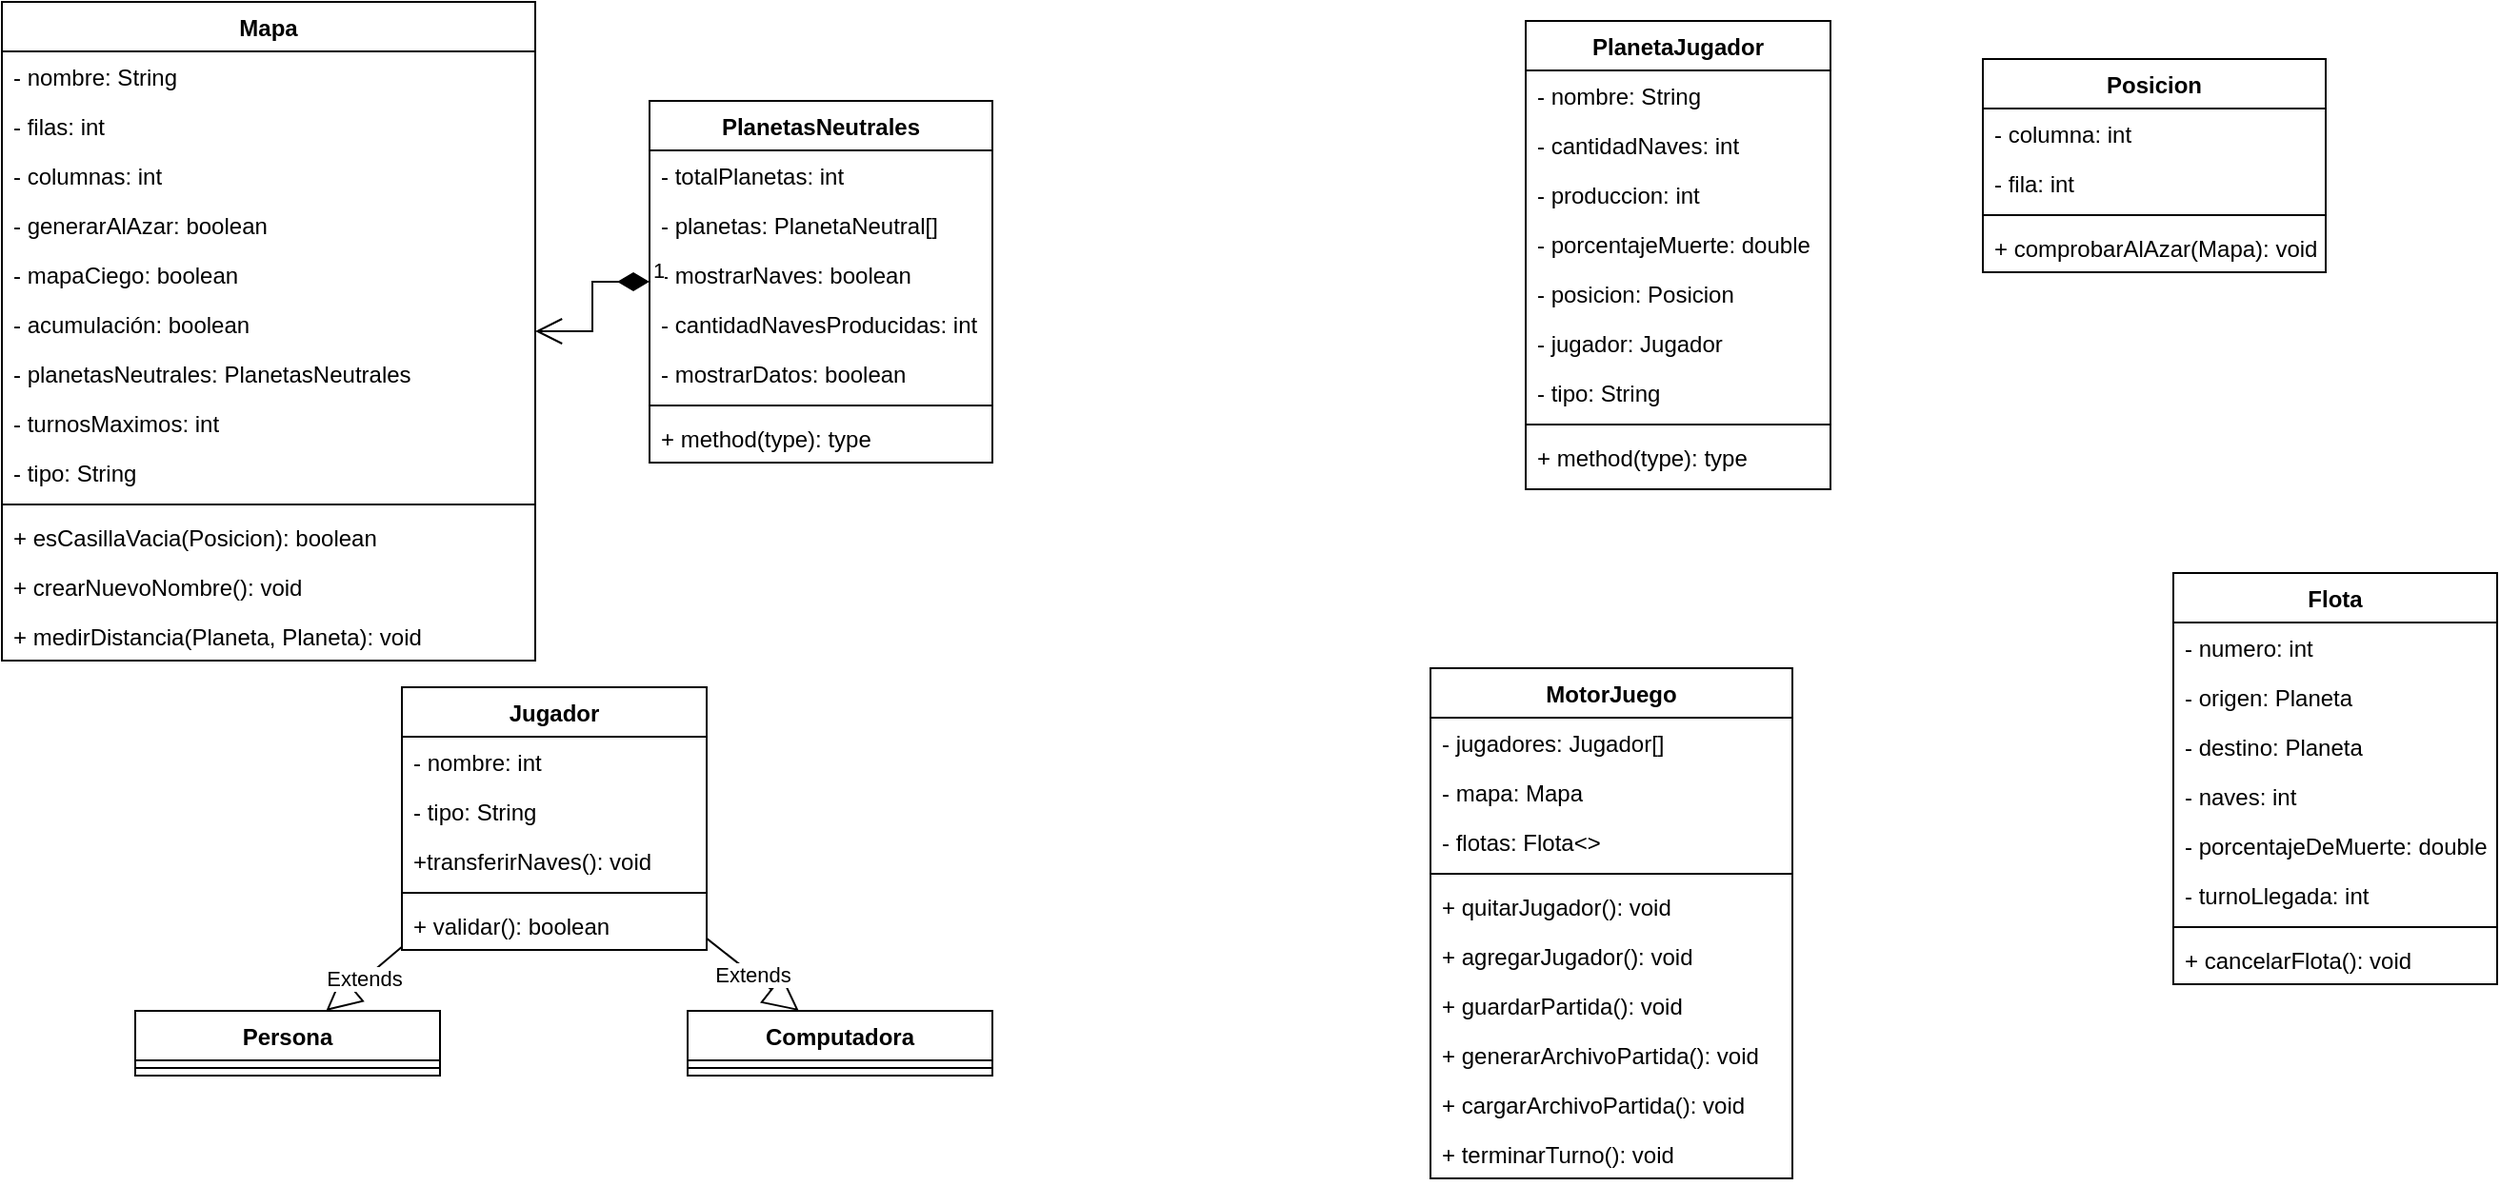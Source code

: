 <mxfile version="18.0.0" type="github">
  <diagram id="A1fgvLnJ-BCLrMDlNNDd" name="Page-1">
    <mxGraphModel dx="1055" dy="445" grid="1" gridSize="10" guides="1" tooltips="1" connect="1" arrows="1" fold="1" page="1" pageScale="1" pageWidth="1390" pageHeight="980" math="0" shadow="0">
      <root>
        <mxCell id="0" />
        <mxCell id="1" parent="0" />
        <mxCell id="dQ19adUMUCNx_IdPFrui-1" value="Mapa" style="swimlane;fontStyle=1;align=center;verticalAlign=top;childLayout=stackLayout;horizontal=1;startSize=26;horizontalStack=0;resizeParent=1;resizeParentMax=0;resizeLast=0;collapsible=1;marginBottom=0;" parent="1" vertex="1">
          <mxGeometry x="30" y="30" width="280" height="346" as="geometry" />
        </mxCell>
        <mxCell id="dQ19adUMUCNx_IdPFrui-2" value="- nombre: String" style="text;strokeColor=none;fillColor=none;align=left;verticalAlign=top;spacingLeft=4;spacingRight=4;overflow=hidden;rotatable=0;points=[[0,0.5],[1,0.5]];portConstraint=eastwest;" parent="dQ19adUMUCNx_IdPFrui-1" vertex="1">
          <mxGeometry y="26" width="280" height="26" as="geometry" />
        </mxCell>
        <mxCell id="dQ19adUMUCNx_IdPFrui-5" value="- filas: int" style="text;strokeColor=none;fillColor=none;align=left;verticalAlign=top;spacingLeft=4;spacingRight=4;overflow=hidden;rotatable=0;points=[[0,0.5],[1,0.5]];portConstraint=eastwest;" parent="dQ19adUMUCNx_IdPFrui-1" vertex="1">
          <mxGeometry y="52" width="280" height="26" as="geometry" />
        </mxCell>
        <mxCell id="dQ19adUMUCNx_IdPFrui-6" value="- columnas: int" style="text;strokeColor=none;fillColor=none;align=left;verticalAlign=top;spacingLeft=4;spacingRight=4;overflow=hidden;rotatable=0;points=[[0,0.5],[1,0.5]];portConstraint=eastwest;" parent="dQ19adUMUCNx_IdPFrui-1" vertex="1">
          <mxGeometry y="78" width="280" height="26" as="geometry" />
        </mxCell>
        <mxCell id="dQ19adUMUCNx_IdPFrui-7" value="- generarAlAzar: boolean" style="text;strokeColor=none;fillColor=none;align=left;verticalAlign=top;spacingLeft=4;spacingRight=4;overflow=hidden;rotatable=0;points=[[0,0.5],[1,0.5]];portConstraint=eastwest;" parent="dQ19adUMUCNx_IdPFrui-1" vertex="1">
          <mxGeometry y="104" width="280" height="26" as="geometry" />
        </mxCell>
        <mxCell id="dQ19adUMUCNx_IdPFrui-8" value="- mapaCiego: boolean" style="text;strokeColor=none;fillColor=none;align=left;verticalAlign=top;spacingLeft=4;spacingRight=4;overflow=hidden;rotatable=0;points=[[0,0.5],[1,0.5]];portConstraint=eastwest;" parent="dQ19adUMUCNx_IdPFrui-1" vertex="1">
          <mxGeometry y="130" width="280" height="26" as="geometry" />
        </mxCell>
        <mxCell id="dQ19adUMUCNx_IdPFrui-9" value="- acumulación: boolean" style="text;strokeColor=none;fillColor=none;align=left;verticalAlign=top;spacingLeft=4;spacingRight=4;overflow=hidden;rotatable=0;points=[[0,0.5],[1,0.5]];portConstraint=eastwest;" parent="dQ19adUMUCNx_IdPFrui-1" vertex="1">
          <mxGeometry y="156" width="280" height="26" as="geometry" />
        </mxCell>
        <mxCell id="dQ19adUMUCNx_IdPFrui-21" value="- planetasNeutrales: PlanetasNeutrales" style="text;strokeColor=none;fillColor=none;align=left;verticalAlign=top;spacingLeft=4;spacingRight=4;overflow=hidden;rotatable=0;points=[[0,0.5],[1,0.5]];portConstraint=eastwest;" parent="dQ19adUMUCNx_IdPFrui-1" vertex="1">
          <mxGeometry y="182" width="280" height="26" as="geometry" />
        </mxCell>
        <mxCell id="dQ19adUMUCNx_IdPFrui-22" value="- turnosMaximos: int" style="text;strokeColor=none;fillColor=none;align=left;verticalAlign=top;spacingLeft=4;spacingRight=4;overflow=hidden;rotatable=0;points=[[0,0.5],[1,0.5]];portConstraint=eastwest;" parent="dQ19adUMUCNx_IdPFrui-1" vertex="1">
          <mxGeometry y="208" width="280" height="26" as="geometry" />
        </mxCell>
        <mxCell id="dQ19adUMUCNx_IdPFrui-23" value="- tipo: String" style="text;strokeColor=none;fillColor=none;align=left;verticalAlign=top;spacingLeft=4;spacingRight=4;overflow=hidden;rotatable=0;points=[[0,0.5],[1,0.5]];portConstraint=eastwest;" parent="dQ19adUMUCNx_IdPFrui-1" vertex="1">
          <mxGeometry y="234" width="280" height="26" as="geometry" />
        </mxCell>
        <mxCell id="dQ19adUMUCNx_IdPFrui-3" value="" style="line;strokeWidth=1;fillColor=none;align=left;verticalAlign=middle;spacingTop=-1;spacingLeft=3;spacingRight=3;rotatable=0;labelPosition=right;points=[];portConstraint=eastwest;" parent="dQ19adUMUCNx_IdPFrui-1" vertex="1">
          <mxGeometry y="260" width="280" height="8" as="geometry" />
        </mxCell>
        <mxCell id="yQkNkGCC4XKF3FFboB3K-19" value="+ esCasillaVacia(Posicion): boolean" style="text;strokeColor=none;fillColor=none;align=left;verticalAlign=top;spacingLeft=4;spacingRight=4;overflow=hidden;rotatable=0;points=[[0,0.5],[1,0.5]];portConstraint=eastwest;" vertex="1" parent="dQ19adUMUCNx_IdPFrui-1">
          <mxGeometry y="268" width="280" height="26" as="geometry" />
        </mxCell>
        <mxCell id="yQkNkGCC4XKF3FFboB3K-26" value="+ crearNuevoNombre(): void" style="text;strokeColor=none;fillColor=none;align=left;verticalAlign=top;spacingLeft=4;spacingRight=4;overflow=hidden;rotatable=0;points=[[0,0.5],[1,0.5]];portConstraint=eastwest;" vertex="1" parent="dQ19adUMUCNx_IdPFrui-1">
          <mxGeometry y="294" width="280" height="26" as="geometry" />
        </mxCell>
        <mxCell id="dQ19adUMUCNx_IdPFrui-4" value="+ medirDistancia(Planeta, Planeta): void" style="text;strokeColor=none;fillColor=none;align=left;verticalAlign=top;spacingLeft=4;spacingRight=4;overflow=hidden;rotatable=0;points=[[0,0.5],[1,0.5]];portConstraint=eastwest;" parent="dQ19adUMUCNx_IdPFrui-1" vertex="1">
          <mxGeometry y="320" width="280" height="26" as="geometry" />
        </mxCell>
        <mxCell id="dQ19adUMUCNx_IdPFrui-15" value="PlanetasNeutrales" style="swimlane;fontStyle=1;align=center;verticalAlign=top;childLayout=stackLayout;horizontal=1;startSize=26;horizontalStack=0;resizeParent=1;resizeParentMax=0;resizeLast=0;collapsible=1;marginBottom=0;" parent="1" vertex="1">
          <mxGeometry x="370" y="82" width="180" height="190" as="geometry" />
        </mxCell>
        <mxCell id="dQ19adUMUCNx_IdPFrui-10" value="- totalPlanetas: int" style="text;strokeColor=none;fillColor=none;align=left;verticalAlign=top;spacingLeft=4;spacingRight=4;overflow=hidden;rotatable=0;points=[[0,0.5],[1,0.5]];portConstraint=eastwest;" parent="dQ19adUMUCNx_IdPFrui-15" vertex="1">
          <mxGeometry y="26" width="180" height="26" as="geometry" />
        </mxCell>
        <mxCell id="dQ19adUMUCNx_IdPFrui-11" value="- planetas: PlanetaNeutral[]" style="text;strokeColor=none;fillColor=none;align=left;verticalAlign=top;spacingLeft=4;spacingRight=4;overflow=hidden;rotatable=0;points=[[0,0.5],[1,0.5]];portConstraint=eastwest;" parent="dQ19adUMUCNx_IdPFrui-15" vertex="1">
          <mxGeometry y="52" width="180" height="26" as="geometry" />
        </mxCell>
        <mxCell id="dQ19adUMUCNx_IdPFrui-12" value="- mostrarNaves: boolean" style="text;strokeColor=none;fillColor=none;align=left;verticalAlign=top;spacingLeft=4;spacingRight=4;overflow=hidden;rotatable=0;points=[[0,0.5],[1,0.5]];portConstraint=eastwest;" parent="dQ19adUMUCNx_IdPFrui-15" vertex="1">
          <mxGeometry y="78" width="180" height="26" as="geometry" />
        </mxCell>
        <mxCell id="dQ19adUMUCNx_IdPFrui-14" value="- cantidadNavesProducidas: int" style="text;strokeColor=none;fillColor=none;align=left;verticalAlign=top;spacingLeft=4;spacingRight=4;overflow=hidden;rotatable=0;points=[[0,0.5],[1,0.5]];portConstraint=eastwest;" parent="dQ19adUMUCNx_IdPFrui-15" vertex="1">
          <mxGeometry y="104" width="180" height="26" as="geometry" />
        </mxCell>
        <mxCell id="dQ19adUMUCNx_IdPFrui-13" value="- mostrarDatos: boolean" style="text;strokeColor=none;fillColor=none;align=left;verticalAlign=top;spacingLeft=4;spacingRight=4;overflow=hidden;rotatable=0;points=[[0,0.5],[1,0.5]];portConstraint=eastwest;" parent="dQ19adUMUCNx_IdPFrui-15" vertex="1">
          <mxGeometry y="130" width="180" height="26" as="geometry" />
        </mxCell>
        <mxCell id="dQ19adUMUCNx_IdPFrui-17" value="" style="line;strokeWidth=1;fillColor=none;align=left;verticalAlign=middle;spacingTop=-1;spacingLeft=3;spacingRight=3;rotatable=0;labelPosition=right;points=[];portConstraint=eastwest;" parent="dQ19adUMUCNx_IdPFrui-15" vertex="1">
          <mxGeometry y="156" width="180" height="8" as="geometry" />
        </mxCell>
        <mxCell id="dQ19adUMUCNx_IdPFrui-18" value="+ method(type): type" style="text;strokeColor=none;fillColor=none;align=left;verticalAlign=top;spacingLeft=4;spacingRight=4;overflow=hidden;rotatable=0;points=[[0,0.5],[1,0.5]];portConstraint=eastwest;" parent="dQ19adUMUCNx_IdPFrui-15" vertex="1">
          <mxGeometry y="164" width="180" height="26" as="geometry" />
        </mxCell>
        <mxCell id="dQ19adUMUCNx_IdPFrui-24" value="1" style="endArrow=open;html=1;endSize=12;startArrow=diamondThin;startSize=14;startFill=1;edgeStyle=orthogonalEdgeStyle;align=left;verticalAlign=bottom;rounded=0;" parent="1" source="dQ19adUMUCNx_IdPFrui-15" target="dQ19adUMUCNx_IdPFrui-1" edge="1">
          <mxGeometry x="-1" y="3" relative="1" as="geometry">
            <mxPoint x="360" y="120" as="sourcePoint" />
            <mxPoint x="370" y="230" as="targetPoint" />
          </mxGeometry>
        </mxCell>
        <mxCell id="dQ19adUMUCNx_IdPFrui-25" value="Jugador" style="swimlane;fontStyle=1;align=center;verticalAlign=top;childLayout=stackLayout;horizontal=1;startSize=26;horizontalStack=0;resizeParent=1;resizeParentMax=0;resizeLast=0;collapsible=1;marginBottom=0;" parent="1" vertex="1">
          <mxGeometry x="240" y="390" width="160" height="138" as="geometry" />
        </mxCell>
        <mxCell id="dQ19adUMUCNx_IdPFrui-26" value="- nombre: int" style="text;strokeColor=none;fillColor=none;align=left;verticalAlign=top;spacingLeft=4;spacingRight=4;overflow=hidden;rotatable=0;points=[[0,0.5],[1,0.5]];portConstraint=eastwest;" parent="dQ19adUMUCNx_IdPFrui-25" vertex="1">
          <mxGeometry y="26" width="160" height="26" as="geometry" />
        </mxCell>
        <mxCell id="yQkNkGCC4XKF3FFboB3K-20" value="- tipo: String" style="text;strokeColor=none;fillColor=none;align=left;verticalAlign=top;spacingLeft=4;spacingRight=4;overflow=hidden;rotatable=0;points=[[0,0.5],[1,0.5]];portConstraint=eastwest;" vertex="1" parent="dQ19adUMUCNx_IdPFrui-25">
          <mxGeometry y="52" width="160" height="26" as="geometry" />
        </mxCell>
        <mxCell id="yQkNkGCC4XKF3FFboB3K-42" value="+transferirNaves(): void" style="text;strokeColor=none;fillColor=none;align=left;verticalAlign=top;spacingLeft=4;spacingRight=4;overflow=hidden;rotatable=0;points=[[0,0.5],[1,0.5]];portConstraint=eastwest;" vertex="1" parent="dQ19adUMUCNx_IdPFrui-25">
          <mxGeometry y="78" width="160" height="26" as="geometry" />
        </mxCell>
        <mxCell id="dQ19adUMUCNx_IdPFrui-27" value="" style="line;strokeWidth=1;fillColor=none;align=left;verticalAlign=middle;spacingTop=-1;spacingLeft=3;spacingRight=3;rotatable=0;labelPosition=right;points=[];portConstraint=eastwest;" parent="dQ19adUMUCNx_IdPFrui-25" vertex="1">
          <mxGeometry y="104" width="160" height="8" as="geometry" />
        </mxCell>
        <mxCell id="dQ19adUMUCNx_IdPFrui-28" value="+ validar(): boolean" style="text;strokeColor=none;fillColor=none;align=left;verticalAlign=top;spacingLeft=4;spacingRight=4;overflow=hidden;rotatable=0;points=[[0,0.5],[1,0.5]];portConstraint=eastwest;" parent="dQ19adUMUCNx_IdPFrui-25" vertex="1">
          <mxGeometry y="112" width="160" height="26" as="geometry" />
        </mxCell>
        <mxCell id="dQ19adUMUCNx_IdPFrui-29" value="PlanetaJugador" style="swimlane;fontStyle=1;align=center;verticalAlign=top;childLayout=stackLayout;horizontal=1;startSize=26;horizontalStack=0;resizeParent=1;resizeParentMax=0;resizeLast=0;collapsible=1;marginBottom=0;" parent="1" vertex="1">
          <mxGeometry x="830" y="40" width="160" height="246" as="geometry" />
        </mxCell>
        <mxCell id="dQ19adUMUCNx_IdPFrui-30" value="- nombre: String" style="text;strokeColor=none;fillColor=none;align=left;verticalAlign=top;spacingLeft=4;spacingRight=4;overflow=hidden;rotatable=0;points=[[0,0.5],[1,0.5]];portConstraint=eastwest;" parent="dQ19adUMUCNx_IdPFrui-29" vertex="1">
          <mxGeometry y="26" width="160" height="26" as="geometry" />
        </mxCell>
        <mxCell id="dQ19adUMUCNx_IdPFrui-33" value="- cantidadNaves: int" style="text;strokeColor=none;fillColor=none;align=left;verticalAlign=top;spacingLeft=4;spacingRight=4;overflow=hidden;rotatable=0;points=[[0,0.5],[1,0.5]];portConstraint=eastwest;" parent="dQ19adUMUCNx_IdPFrui-29" vertex="1">
          <mxGeometry y="52" width="160" height="26" as="geometry" />
        </mxCell>
        <mxCell id="dQ19adUMUCNx_IdPFrui-34" value="- produccion: int" style="text;strokeColor=none;fillColor=none;align=left;verticalAlign=top;spacingLeft=4;spacingRight=4;overflow=hidden;rotatable=0;points=[[0,0.5],[1,0.5]];portConstraint=eastwest;" parent="dQ19adUMUCNx_IdPFrui-29" vertex="1">
          <mxGeometry y="78" width="160" height="26" as="geometry" />
        </mxCell>
        <mxCell id="dQ19adUMUCNx_IdPFrui-35" value="- porcentajeMuerte: double" style="text;strokeColor=none;fillColor=none;align=left;verticalAlign=top;spacingLeft=4;spacingRight=4;overflow=hidden;rotatable=0;points=[[0,0.5],[1,0.5]];portConstraint=eastwest;" parent="dQ19adUMUCNx_IdPFrui-29" vertex="1">
          <mxGeometry y="104" width="160" height="26" as="geometry" />
        </mxCell>
        <mxCell id="dQ19adUMUCNx_IdPFrui-36" value="- posicion: Posicion" style="text;strokeColor=none;fillColor=none;align=left;verticalAlign=top;spacingLeft=4;spacingRight=4;overflow=hidden;rotatable=0;points=[[0,0.5],[1,0.5]];portConstraint=eastwest;" parent="dQ19adUMUCNx_IdPFrui-29" vertex="1">
          <mxGeometry y="130" width="160" height="26" as="geometry" />
        </mxCell>
        <mxCell id="dQ19adUMUCNx_IdPFrui-44" value="- jugador: Jugador" style="text;strokeColor=none;fillColor=none;align=left;verticalAlign=top;spacingLeft=4;spacingRight=4;overflow=hidden;rotatable=0;points=[[0,0.5],[1,0.5]];portConstraint=eastwest;" parent="dQ19adUMUCNx_IdPFrui-29" vertex="1">
          <mxGeometry y="156" width="160" height="26" as="geometry" />
        </mxCell>
        <mxCell id="dQ19adUMUCNx_IdPFrui-46" value="- tipo: String" style="text;strokeColor=none;fillColor=none;align=left;verticalAlign=top;spacingLeft=4;spacingRight=4;overflow=hidden;rotatable=0;points=[[0,0.5],[1,0.5]];portConstraint=eastwest;" parent="dQ19adUMUCNx_IdPFrui-29" vertex="1">
          <mxGeometry y="182" width="160" height="26" as="geometry" />
        </mxCell>
        <mxCell id="dQ19adUMUCNx_IdPFrui-31" value="" style="line;strokeWidth=1;fillColor=none;align=left;verticalAlign=middle;spacingTop=-1;spacingLeft=3;spacingRight=3;rotatable=0;labelPosition=right;points=[];portConstraint=eastwest;" parent="dQ19adUMUCNx_IdPFrui-29" vertex="1">
          <mxGeometry y="208" width="160" height="8" as="geometry" />
        </mxCell>
        <mxCell id="dQ19adUMUCNx_IdPFrui-32" value="+ method(type): type" style="text;strokeColor=none;fillColor=none;align=left;verticalAlign=top;spacingLeft=4;spacingRight=4;overflow=hidden;rotatable=0;points=[[0,0.5],[1,0.5]];portConstraint=eastwest;" parent="dQ19adUMUCNx_IdPFrui-29" vertex="1">
          <mxGeometry y="216" width="160" height="30" as="geometry" />
        </mxCell>
        <mxCell id="dQ19adUMUCNx_IdPFrui-37" value="Posicion" style="swimlane;fontStyle=1;align=center;verticalAlign=top;childLayout=stackLayout;horizontal=1;startSize=26;horizontalStack=0;resizeParent=1;resizeParentMax=0;resizeLast=0;collapsible=1;marginBottom=0;" parent="1" vertex="1">
          <mxGeometry x="1070" y="60" width="180" height="112" as="geometry" />
        </mxCell>
        <mxCell id="dQ19adUMUCNx_IdPFrui-38" value="- columna: int" style="text;strokeColor=none;fillColor=none;align=left;verticalAlign=top;spacingLeft=4;spacingRight=4;overflow=hidden;rotatable=0;points=[[0,0.5],[1,0.5]];portConstraint=eastwest;" parent="dQ19adUMUCNx_IdPFrui-37" vertex="1">
          <mxGeometry y="26" width="180" height="26" as="geometry" />
        </mxCell>
        <mxCell id="dQ19adUMUCNx_IdPFrui-41" value="- fila: int" style="text;strokeColor=none;fillColor=none;align=left;verticalAlign=top;spacingLeft=4;spacingRight=4;overflow=hidden;rotatable=0;points=[[0,0.5],[1,0.5]];portConstraint=eastwest;" parent="dQ19adUMUCNx_IdPFrui-37" vertex="1">
          <mxGeometry y="52" width="180" height="26" as="geometry" />
        </mxCell>
        <mxCell id="dQ19adUMUCNx_IdPFrui-39" value="" style="line;strokeWidth=1;fillColor=none;align=left;verticalAlign=middle;spacingTop=-1;spacingLeft=3;spacingRight=3;rotatable=0;labelPosition=right;points=[];portConstraint=eastwest;" parent="dQ19adUMUCNx_IdPFrui-37" vertex="1">
          <mxGeometry y="78" width="180" height="8" as="geometry" />
        </mxCell>
        <mxCell id="dQ19adUMUCNx_IdPFrui-40" value="+ comprobarAlAzar(Mapa): void" style="text;strokeColor=none;fillColor=none;align=left;verticalAlign=top;spacingLeft=4;spacingRight=4;overflow=hidden;rotatable=0;points=[[0,0.5],[1,0.5]];portConstraint=eastwest;" parent="dQ19adUMUCNx_IdPFrui-37" vertex="1">
          <mxGeometry y="86" width="180" height="26" as="geometry" />
        </mxCell>
        <mxCell id="yQkNkGCC4XKF3FFboB3K-1" value="Computadora" style="swimlane;fontStyle=1;align=center;verticalAlign=top;childLayout=stackLayout;horizontal=1;startSize=26;horizontalStack=0;resizeParent=1;resizeParentMax=0;resizeLast=0;collapsible=1;marginBottom=0;" vertex="1" parent="1">
          <mxGeometry x="390" y="560" width="160" height="34" as="geometry" />
        </mxCell>
        <mxCell id="yQkNkGCC4XKF3FFboB3K-3" value="" style="line;strokeWidth=1;fillColor=none;align=left;verticalAlign=middle;spacingTop=-1;spacingLeft=3;spacingRight=3;rotatable=0;labelPosition=right;points=[];portConstraint=eastwest;" vertex="1" parent="yQkNkGCC4XKF3FFboB3K-1">
          <mxGeometry y="26" width="160" height="8" as="geometry" />
        </mxCell>
        <mxCell id="yQkNkGCC4XKF3FFboB3K-7" value="Persona" style="swimlane;fontStyle=1;align=center;verticalAlign=top;childLayout=stackLayout;horizontal=1;startSize=26;horizontalStack=0;resizeParent=1;resizeParentMax=0;resizeLast=0;collapsible=1;marginBottom=0;" vertex="1" parent="1">
          <mxGeometry x="100" y="560" width="160" height="34" as="geometry" />
        </mxCell>
        <mxCell id="yQkNkGCC4XKF3FFboB3K-9" value="" style="line;strokeWidth=1;fillColor=none;align=left;verticalAlign=middle;spacingTop=-1;spacingLeft=3;spacingRight=3;rotatable=0;labelPosition=right;points=[];portConstraint=eastwest;" vertex="1" parent="yQkNkGCC4XKF3FFboB3K-7">
          <mxGeometry y="26" width="160" height="8" as="geometry" />
        </mxCell>
        <mxCell id="yQkNkGCC4XKF3FFboB3K-11" value="Extends" style="endArrow=block;endSize=16;endFill=0;html=1;rounded=0;" edge="1" parent="1" source="dQ19adUMUCNx_IdPFrui-25" target="yQkNkGCC4XKF3FFboB3K-1">
          <mxGeometry width="160" relative="1" as="geometry">
            <mxPoint x="640" y="590" as="sourcePoint" />
            <mxPoint x="800" y="590" as="targetPoint" />
          </mxGeometry>
        </mxCell>
        <mxCell id="yQkNkGCC4XKF3FFboB3K-12" value="Extends" style="endArrow=block;endSize=16;endFill=0;html=1;rounded=0;" edge="1" parent="1" source="dQ19adUMUCNx_IdPFrui-25" target="yQkNkGCC4XKF3FFboB3K-7">
          <mxGeometry width="160" relative="1" as="geometry">
            <mxPoint x="378.059" y="486" as="sourcePoint" />
            <mxPoint x="471.941" y="570" as="targetPoint" />
          </mxGeometry>
        </mxCell>
        <mxCell id="yQkNkGCC4XKF3FFboB3K-13" value="MotorJuego" style="swimlane;fontStyle=1;align=center;verticalAlign=top;childLayout=stackLayout;horizontal=1;startSize=26;horizontalStack=0;resizeParent=1;resizeParentMax=0;resizeLast=0;collapsible=1;marginBottom=0;" vertex="1" parent="1">
          <mxGeometry x="780" y="380" width="190" height="268" as="geometry" />
        </mxCell>
        <mxCell id="yQkNkGCC4XKF3FFboB3K-16" value="- jugadores: Jugador[]" style="text;strokeColor=none;fillColor=none;align=left;verticalAlign=top;spacingLeft=4;spacingRight=4;overflow=hidden;rotatable=0;points=[[0,0.5],[1,0.5]];portConstraint=eastwest;" vertex="1" parent="yQkNkGCC4XKF3FFboB3K-13">
          <mxGeometry y="26" width="190" height="26" as="geometry" />
        </mxCell>
        <mxCell id="yQkNkGCC4XKF3FFboB3K-31" value="- mapa: Mapa" style="text;strokeColor=none;fillColor=none;align=left;verticalAlign=top;spacingLeft=4;spacingRight=4;overflow=hidden;rotatable=0;points=[[0,0.5],[1,0.5]];portConstraint=eastwest;" vertex="1" parent="yQkNkGCC4XKF3FFboB3K-13">
          <mxGeometry y="52" width="190" height="26" as="geometry" />
        </mxCell>
        <mxCell id="yQkNkGCC4XKF3FFboB3K-37" value="- flotas: Flota&lt;&gt;" style="text;strokeColor=none;fillColor=none;align=left;verticalAlign=top;spacingLeft=4;spacingRight=4;overflow=hidden;rotatable=0;points=[[0,0.5],[1,0.5]];portConstraint=eastwest;" vertex="1" parent="yQkNkGCC4XKF3FFboB3K-13">
          <mxGeometry y="78" width="190" height="26" as="geometry" />
        </mxCell>
        <mxCell id="yQkNkGCC4XKF3FFboB3K-15" value="" style="line;strokeWidth=1;fillColor=none;align=left;verticalAlign=middle;spacingTop=-1;spacingLeft=3;spacingRight=3;rotatable=0;labelPosition=right;points=[];portConstraint=eastwest;" vertex="1" parent="yQkNkGCC4XKF3FFboB3K-13">
          <mxGeometry y="104" width="190" height="8" as="geometry" />
        </mxCell>
        <mxCell id="yQkNkGCC4XKF3FFboB3K-17" value="+ quitarJugador(): void" style="text;strokeColor=none;fillColor=none;align=left;verticalAlign=top;spacingLeft=4;spacingRight=4;overflow=hidden;rotatable=0;points=[[0,0.5],[1,0.5]];portConstraint=eastwest;" vertex="1" parent="yQkNkGCC4XKF3FFboB3K-13">
          <mxGeometry y="112" width="190" height="26" as="geometry" />
        </mxCell>
        <mxCell id="yQkNkGCC4XKF3FFboB3K-21" value="+ agregarJugador(): void" style="text;strokeColor=none;fillColor=none;align=left;verticalAlign=top;spacingLeft=4;spacingRight=4;overflow=hidden;rotatable=0;points=[[0,0.5],[1,0.5]];portConstraint=eastwest;" vertex="1" parent="yQkNkGCC4XKF3FFboB3K-13">
          <mxGeometry y="138" width="190" height="26" as="geometry" />
        </mxCell>
        <mxCell id="yQkNkGCC4XKF3FFboB3K-22" value="+ guardarPartida(): void" style="text;strokeColor=none;fillColor=none;align=left;verticalAlign=top;spacingLeft=4;spacingRight=4;overflow=hidden;rotatable=0;points=[[0,0.5],[1,0.5]];portConstraint=eastwest;" vertex="1" parent="yQkNkGCC4XKF3FFboB3K-13">
          <mxGeometry y="164" width="190" height="26" as="geometry" />
        </mxCell>
        <mxCell id="yQkNkGCC4XKF3FFboB3K-23" value="+ generarArchivoPartida(): void" style="text;strokeColor=none;fillColor=none;align=left;verticalAlign=top;spacingLeft=4;spacingRight=4;overflow=hidden;rotatable=0;points=[[0,0.5],[1,0.5]];portConstraint=eastwest;" vertex="1" parent="yQkNkGCC4XKF3FFboB3K-13">
          <mxGeometry y="190" width="190" height="26" as="geometry" />
        </mxCell>
        <mxCell id="yQkNkGCC4XKF3FFboB3K-24" value="+ cargarArchivoPartida(): void" style="text;strokeColor=none;fillColor=none;align=left;verticalAlign=top;spacingLeft=4;spacingRight=4;overflow=hidden;rotatable=0;points=[[0,0.5],[1,0.5]];portConstraint=eastwest;" vertex="1" parent="yQkNkGCC4XKF3FFboB3K-13">
          <mxGeometry y="216" width="190" height="26" as="geometry" />
        </mxCell>
        <mxCell id="yQkNkGCC4XKF3FFboB3K-40" value="+ terminarTurno(): void" style="text;strokeColor=none;fillColor=none;align=left;verticalAlign=top;spacingLeft=4;spacingRight=4;overflow=hidden;rotatable=0;points=[[0,0.5],[1,0.5]];portConstraint=eastwest;" vertex="1" parent="yQkNkGCC4XKF3FFboB3K-13">
          <mxGeometry y="242" width="190" height="26" as="geometry" />
        </mxCell>
        <mxCell id="yQkNkGCC4XKF3FFboB3K-27" value="Flota" style="swimlane;fontStyle=1;align=center;verticalAlign=top;childLayout=stackLayout;horizontal=1;startSize=26;horizontalStack=0;resizeParent=1;resizeParentMax=0;resizeLast=0;collapsible=1;marginBottom=0;" vertex="1" parent="1">
          <mxGeometry x="1170" y="330" width="170" height="216" as="geometry" />
        </mxCell>
        <mxCell id="yQkNkGCC4XKF3FFboB3K-28" value="- numero: int" style="text;strokeColor=none;fillColor=none;align=left;verticalAlign=top;spacingLeft=4;spacingRight=4;overflow=hidden;rotatable=0;points=[[0,0.5],[1,0.5]];portConstraint=eastwest;" vertex="1" parent="yQkNkGCC4XKF3FFboB3K-27">
          <mxGeometry y="26" width="170" height="26" as="geometry" />
        </mxCell>
        <mxCell id="yQkNkGCC4XKF3FFboB3K-32" value="- origen: Planeta" style="text;strokeColor=none;fillColor=none;align=left;verticalAlign=top;spacingLeft=4;spacingRight=4;overflow=hidden;rotatable=0;points=[[0,0.5],[1,0.5]];portConstraint=eastwest;" vertex="1" parent="yQkNkGCC4XKF3FFboB3K-27">
          <mxGeometry y="52" width="170" height="26" as="geometry" />
        </mxCell>
        <mxCell id="yQkNkGCC4XKF3FFboB3K-33" value="- destino: Planeta" style="text;strokeColor=none;fillColor=none;align=left;verticalAlign=top;spacingLeft=4;spacingRight=4;overflow=hidden;rotatable=0;points=[[0,0.5],[1,0.5]];portConstraint=eastwest;" vertex="1" parent="yQkNkGCC4XKF3FFboB3K-27">
          <mxGeometry y="78" width="170" height="26" as="geometry" />
        </mxCell>
        <mxCell id="yQkNkGCC4XKF3FFboB3K-34" value="- naves: int" style="text;strokeColor=none;fillColor=none;align=left;verticalAlign=top;spacingLeft=4;spacingRight=4;overflow=hidden;rotatable=0;points=[[0,0.5],[1,0.5]];portConstraint=eastwest;" vertex="1" parent="yQkNkGCC4XKF3FFboB3K-27">
          <mxGeometry y="104" width="170" height="26" as="geometry" />
        </mxCell>
        <mxCell id="yQkNkGCC4XKF3FFboB3K-35" value="- porcentajeDeMuerte: double" style="text;strokeColor=none;fillColor=none;align=left;verticalAlign=top;spacingLeft=4;spacingRight=4;overflow=hidden;rotatable=0;points=[[0,0.5],[1,0.5]];portConstraint=eastwest;" vertex="1" parent="yQkNkGCC4XKF3FFboB3K-27">
          <mxGeometry y="130" width="170" height="26" as="geometry" />
        </mxCell>
        <mxCell id="yQkNkGCC4XKF3FFboB3K-36" value="- turnoLlegada: int" style="text;strokeColor=none;fillColor=none;align=left;verticalAlign=top;spacingLeft=4;spacingRight=4;overflow=hidden;rotatable=0;points=[[0,0.5],[1,0.5]];portConstraint=eastwest;" vertex="1" parent="yQkNkGCC4XKF3FFboB3K-27">
          <mxGeometry y="156" width="170" height="26" as="geometry" />
        </mxCell>
        <mxCell id="yQkNkGCC4XKF3FFboB3K-29" value="" style="line;strokeWidth=1;fillColor=none;align=left;verticalAlign=middle;spacingTop=-1;spacingLeft=3;spacingRight=3;rotatable=0;labelPosition=right;points=[];portConstraint=eastwest;" vertex="1" parent="yQkNkGCC4XKF3FFboB3K-27">
          <mxGeometry y="182" width="170" height="8" as="geometry" />
        </mxCell>
        <mxCell id="yQkNkGCC4XKF3FFboB3K-39" value="+ cancelarFlota(): void" style="text;strokeColor=none;fillColor=none;align=left;verticalAlign=top;spacingLeft=4;spacingRight=4;overflow=hidden;rotatable=0;points=[[0,0.5],[1,0.5]];portConstraint=eastwest;" vertex="1" parent="yQkNkGCC4XKF3FFboB3K-27">
          <mxGeometry y="190" width="170" height="26" as="geometry" />
        </mxCell>
      </root>
    </mxGraphModel>
  </diagram>
</mxfile>
